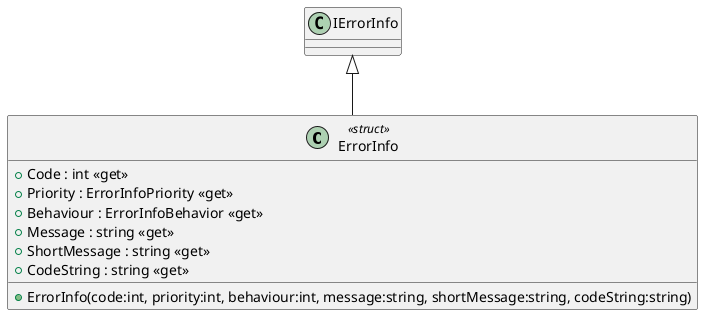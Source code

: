 @startuml
class ErrorInfo <<struct>> {
    + ErrorInfo(code:int, priority:int, behaviour:int, message:string, shortMessage:string, codeString:string)
    + Code : int <<get>>
    + Priority : ErrorInfoPriority <<get>>
    + Behaviour : ErrorInfoBehavior <<get>>
    + Message : string <<get>>
    + ShortMessage : string <<get>>
    + CodeString : string <<get>>
}
IErrorInfo <|-- ErrorInfo
@enduml
